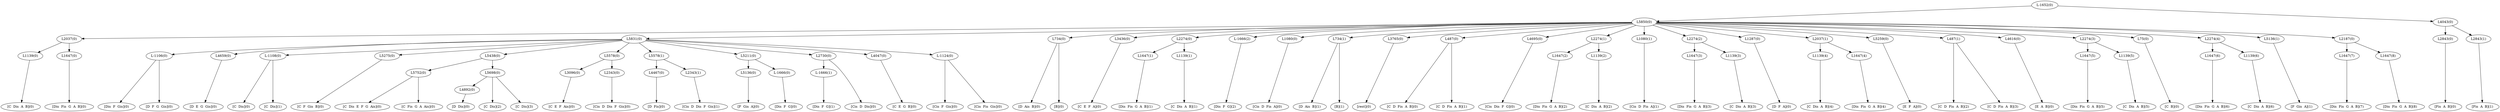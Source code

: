 digraph sample{
"L1139(0)"->"[C  Dis  A  B](0)"
"L1647(0)"->"[Dis  Fis  G  A  B](0)"
"L2037(0)"->"L1139(0)"
"L2037(0)"->"L1647(0)"
"L-1106(0)"->"[Dis  F  Gis](0)"
"L-1106(0)"->"[D  F  G  Gis](0)"
"L4659(0)"->"[D  E  G  Gis](0)"
"L-1108(0)"->"[C  Dis](0)"
"L-1108(0)"->"[C  Dis](1)"
"L5275(0)"->"[C  F  Gis  B](0)"
"L5752(0)"->"[C  Dis  E  F  G  Ais](0)"
"L5752(0)"->"[C  Fis  G  A  Ais](0)"
"L4892(0)"->"[D  Dis](0)"
"L5698(0)"->"[C  Dis](2)"
"L5698(0)"->"L4892(0)"
"L5698(0)"->"[C  Dis](3)"
"L5438(0)"->"L5752(0)"
"L5438(0)"->"L5698(0)"
"L3096(0)"->"[C  E  F  Ais](0)"
"L2343(0)"->"[Cis  D  Dis  F  Gis](0)"
"L5578(0)"->"L3096(0)"
"L5578(0)"->"L2343(0)"
"L4467(0)"->"[D  Fis](0)"
"L2343(1)"->"[Cis  D  Dis  F  Gis](1)"
"L5578(1)"->"L4467(0)"
"L5578(1)"->"L2343(1)"
"L5136(0)"->"[F  Gis  A](0)"
"L-1666(0)"->"[Dis  F  G](0)"
"L5211(0)"->"L5136(0)"
"L5211(0)"->"L-1666(0)"
"L-1666(1)"->"[Dis  F  G](1)"
"L2730(0)"->"L-1666(1)"
"L2730(0)"->"[Cis  D  Dis](0)"
"L4047(0)"->"[C  E  G  B](0)"
"L-1124(0)"->"[Cis  F  Gis](0)"
"L-1124(0)"->"[Cis  Fis  Gis](0)"
"L5831(0)"->"L-1106(0)"
"L5831(0)"->"L4659(0)"
"L5831(0)"->"L-1108(0)"
"L5831(0)"->"L5275(0)"
"L5831(0)"->"L5438(0)"
"L5831(0)"->"L5578(0)"
"L5831(0)"->"L5578(1)"
"L5831(0)"->"L5211(0)"
"L5831(0)"->"L2730(0)"
"L5831(0)"->"L4047(0)"
"L5831(0)"->"L-1124(0)"
"L734(0)"->"[D  Ais  B](0)"
"L734(0)"->"[B](0)"
"L3436(0)"->"[C  E  F  A](0)"
"L1647(1)"->"[Dis  Fis  G  A  B](1)"
"L1139(1)"->"[C  Dis  A  B](1)"
"L2274(0)"->"L1647(1)"
"L2274(0)"->"L1139(1)"
"L-1666(2)"->"[Dis  F  G](2)"
"L1080(0)"->"[Cis  D  Fis  A](0)"
"L734(1)"->"[D  Ais  B](1)"
"L734(1)"->"[B](1)"
"L3765(0)"->"[rest](0)"
"L487(0)"->"[C  D  Fis  A  B](0)"
"L487(0)"->"[C  D  Fis  A  B](1)"
"L4695(0)"->"[Cis  Dis  F  G](0)"
"L1647(2)"->"[Dis  Fis  G  A  B](2)"
"L1139(2)"->"[C  Dis  A  B](2)"
"L2274(1)"->"L1647(2)"
"L2274(1)"->"L1139(2)"
"L1080(1)"->"[Cis  D  Fis  A](1)"
"L1647(3)"->"[Dis  Fis  G  A  B](3)"
"L1139(3)"->"[C  Dis  A  B](3)"
"L2274(2)"->"L1647(3)"
"L2274(2)"->"L1139(3)"
"L1287(0)"->"[D  F  A](0)"
"L1139(4)"->"[C  Dis  A  B](4)"
"L1647(4)"->"[Dis  Fis  G  A  B](4)"
"L2037(1)"->"L1139(4)"
"L2037(1)"->"L1647(4)"
"L5259(0)"->"[E  F  A](0)"
"L487(1)"->"[C  D  Fis  A  B](2)"
"L487(1)"->"[C  D  Fis  A  B](3)"
"L4616(0)"->"[E  A  B](0)"
"L1647(5)"->"[Dis  Fis  G  A  B](5)"
"L1139(5)"->"[C  Dis  A  B](5)"
"L2274(3)"->"L1647(5)"
"L2274(3)"->"L1139(5)"
"L75(0)"->"[C  B](0)"
"L1647(6)"->"[Dis  Fis  G  A  B](6)"
"L1139(6)"->"[C  Dis  A  B](6)"
"L2274(4)"->"L1647(6)"
"L2274(4)"->"L1139(6)"
"L5136(1)"->"[F  Gis  A](1)"
"L1647(7)"->"[Dis  Fis  G  A  B](7)"
"L1647(8)"->"[Dis  Fis  G  A  B](8)"
"L2187(0)"->"L1647(7)"
"L2187(0)"->"L1647(8)"
"L5850(0)"->"L2037(0)"
"L5850(0)"->"L5831(0)"
"L5850(0)"->"L734(0)"
"L5850(0)"->"L3436(0)"
"L5850(0)"->"L2274(0)"
"L5850(0)"->"L-1666(2)"
"L5850(0)"->"L1080(0)"
"L5850(0)"->"L734(1)"
"L5850(0)"->"L3765(0)"
"L5850(0)"->"L487(0)"
"L5850(0)"->"L4695(0)"
"L5850(0)"->"L2274(1)"
"L5850(0)"->"L1080(1)"
"L5850(0)"->"L2274(2)"
"L5850(0)"->"L1287(0)"
"L5850(0)"->"L2037(1)"
"L5850(0)"->"L5259(0)"
"L5850(0)"->"L487(1)"
"L5850(0)"->"L4616(0)"
"L5850(0)"->"L2274(3)"
"L5850(0)"->"L75(0)"
"L5850(0)"->"L2274(4)"
"L5850(0)"->"L5136(1)"
"L5850(0)"->"L2187(0)"
"L2843(0)"->"[Fis  A  B](0)"
"L2843(1)"->"[Fis  A  B](1)"
"L4043(0)"->"L2843(0)"
"L4043(0)"->"L2843(1)"
"L-1652(0)"->"L5850(0)"
"L-1652(0)"->"L4043(0)"
{rank = min; "L-1652(0)"}
{rank = same; "L5850(0)"; "L4043(0)";}
{rank = same; "L2037(0)"; "L5831(0)"; "L734(0)"; "L3436(0)"; "L2274(0)"; "L-1666(2)"; "L1080(0)"; "L734(1)"; "L3765(0)"; "L487(0)"; "L4695(0)"; "L2274(1)"; "L1080(1)"; "L2274(2)"; "L1287(0)"; "L2037(1)"; "L5259(0)"; "L487(1)"; "L4616(0)"; "L2274(3)"; "L75(0)"; "L2274(4)"; "L5136(1)"; "L2187(0)"; "L2843(0)"; "L2843(1)";}
{rank = same; "L1139(0)"; "L1647(0)"; "L-1106(0)"; "L4659(0)"; "L-1108(0)"; "L5275(0)"; "L5438(0)"; "L5578(0)"; "L5578(1)"; "L5211(0)"; "L2730(0)"; "L4047(0)"; "L-1124(0)"; "L1647(1)"; "L1139(1)"; "L1647(2)"; "L1139(2)"; "L1647(3)"; "L1139(3)"; "L1139(4)"; "L1647(4)"; "L1647(5)"; "L1139(5)"; "L1647(6)"; "L1139(6)"; "L1647(7)"; "L1647(8)";}
{rank = same; "L5752(0)"; "L5698(0)"; "L3096(0)"; "L2343(0)"; "L4467(0)"; "L2343(1)"; "L5136(0)"; "L-1666(0)"; "L-1666(1)";}
{rank = same; "L4892(0)";}
{rank = max; "[B](0)"; "[B](1)"; "[C  B](0)"; "[C  D  Fis  A  B](0)"; "[C  D  Fis  A  B](1)"; "[C  D  Fis  A  B](2)"; "[C  D  Fis  A  B](3)"; "[C  Dis  A  B](0)"; "[C  Dis  A  B](1)"; "[C  Dis  A  B](2)"; "[C  Dis  A  B](3)"; "[C  Dis  A  B](4)"; "[C  Dis  A  B](5)"; "[C  Dis  A  B](6)"; "[C  Dis  E  F  G  Ais](0)"; "[C  Dis](0)"; "[C  Dis](1)"; "[C  Dis](2)"; "[C  Dis](3)"; "[C  E  F  A](0)"; "[C  E  F  Ais](0)"; "[C  E  G  B](0)"; "[C  F  Gis  B](0)"; "[C  Fis  G  A  Ais](0)"; "[Cis  D  Dis  F  Gis](0)"; "[Cis  D  Dis  F  Gis](1)"; "[Cis  D  Dis](0)"; "[Cis  D  Fis  A](0)"; "[Cis  D  Fis  A](1)"; "[Cis  Dis  F  G](0)"; "[Cis  F  Gis](0)"; "[Cis  Fis  Gis](0)"; "[D  Ais  B](0)"; "[D  Ais  B](1)"; "[D  Dis](0)"; "[D  E  G  Gis](0)"; "[D  F  A](0)"; "[D  F  G  Gis](0)"; "[D  Fis](0)"; "[Dis  F  G](0)"; "[Dis  F  G](1)"; "[Dis  F  G](2)"; "[Dis  F  Gis](0)"; "[Dis  Fis  G  A  B](0)"; "[Dis  Fis  G  A  B](1)"; "[Dis  Fis  G  A  B](2)"; "[Dis  Fis  G  A  B](3)"; "[Dis  Fis  G  A  B](4)"; "[Dis  Fis  G  A  B](5)"; "[Dis  Fis  G  A  B](6)"; "[Dis  Fis  G  A  B](7)"; "[Dis  Fis  G  A  B](8)"; "[E  A  B](0)"; "[E  F  A](0)"; "[F  Gis  A](0)"; "[F  Gis  A](1)"; "[Fis  A  B](0)"; "[Fis  A  B](1)"; "[rest](0)";}
}